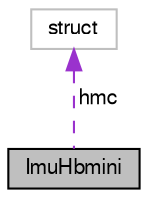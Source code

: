 digraph "ImuHbmini"
{
  edge [fontname="FreeSans",fontsize="10",labelfontname="FreeSans",labelfontsize="10"];
  node [fontname="FreeSans",fontsize="10",shape=record];
  Node1 [label="ImuHbmini",height=0.2,width=0.4,color="black", fillcolor="grey75", style="filled", fontcolor="black"];
  Node2 -> Node1 [dir="back",color="darkorchid3",fontsize="10",style="dashed",label=" hmc" ,fontname="FreeSans"];
  Node2 [label="struct",height=0.2,width=0.4,color="grey75", fillcolor="white", style="filled"];
}

